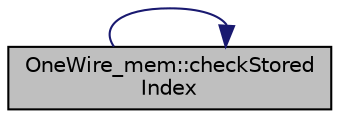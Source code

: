 digraph "OneWire_mem::checkStoredIndex"
{
 // INTERACTIVE_SVG=YES
 // LATEX_PDF_SIZE
  edge [fontname="Helvetica",fontsize="10",labelfontname="Helvetica",labelfontsize="10"];
  node [fontname="Helvetica",fontsize="10",shape=record];
  rankdir="LR";
  Node1 [label="OneWire_mem::checkStored\lIndex",height=0.2,width=0.4,color="black", fillcolor="grey75", style="filled", fontcolor="black",tooltip="Check if the 1wire chip in the global var: byte addr[8] is in eeprom."];
  Node1 -> Node1 [color="midnightblue",fontsize="10",style="solid"];
}
